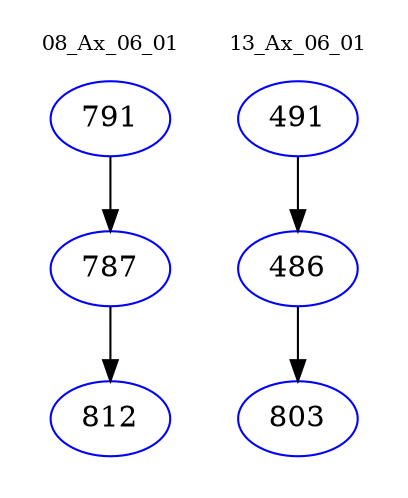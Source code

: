 digraph{
subgraph cluster_0 {
color = white
label = "08_Ax_06_01";
fontsize=10;
T0_791 [label="791", color="blue"]
T0_791 -> T0_787 [color="black"]
T0_787 [label="787", color="blue"]
T0_787 -> T0_812 [color="black"]
T0_812 [label="812", color="blue"]
}
subgraph cluster_1 {
color = white
label = "13_Ax_06_01";
fontsize=10;
T1_491 [label="491", color="blue"]
T1_491 -> T1_486 [color="black"]
T1_486 [label="486", color="blue"]
T1_486 -> T1_803 [color="black"]
T1_803 [label="803", color="blue"]
}
}
